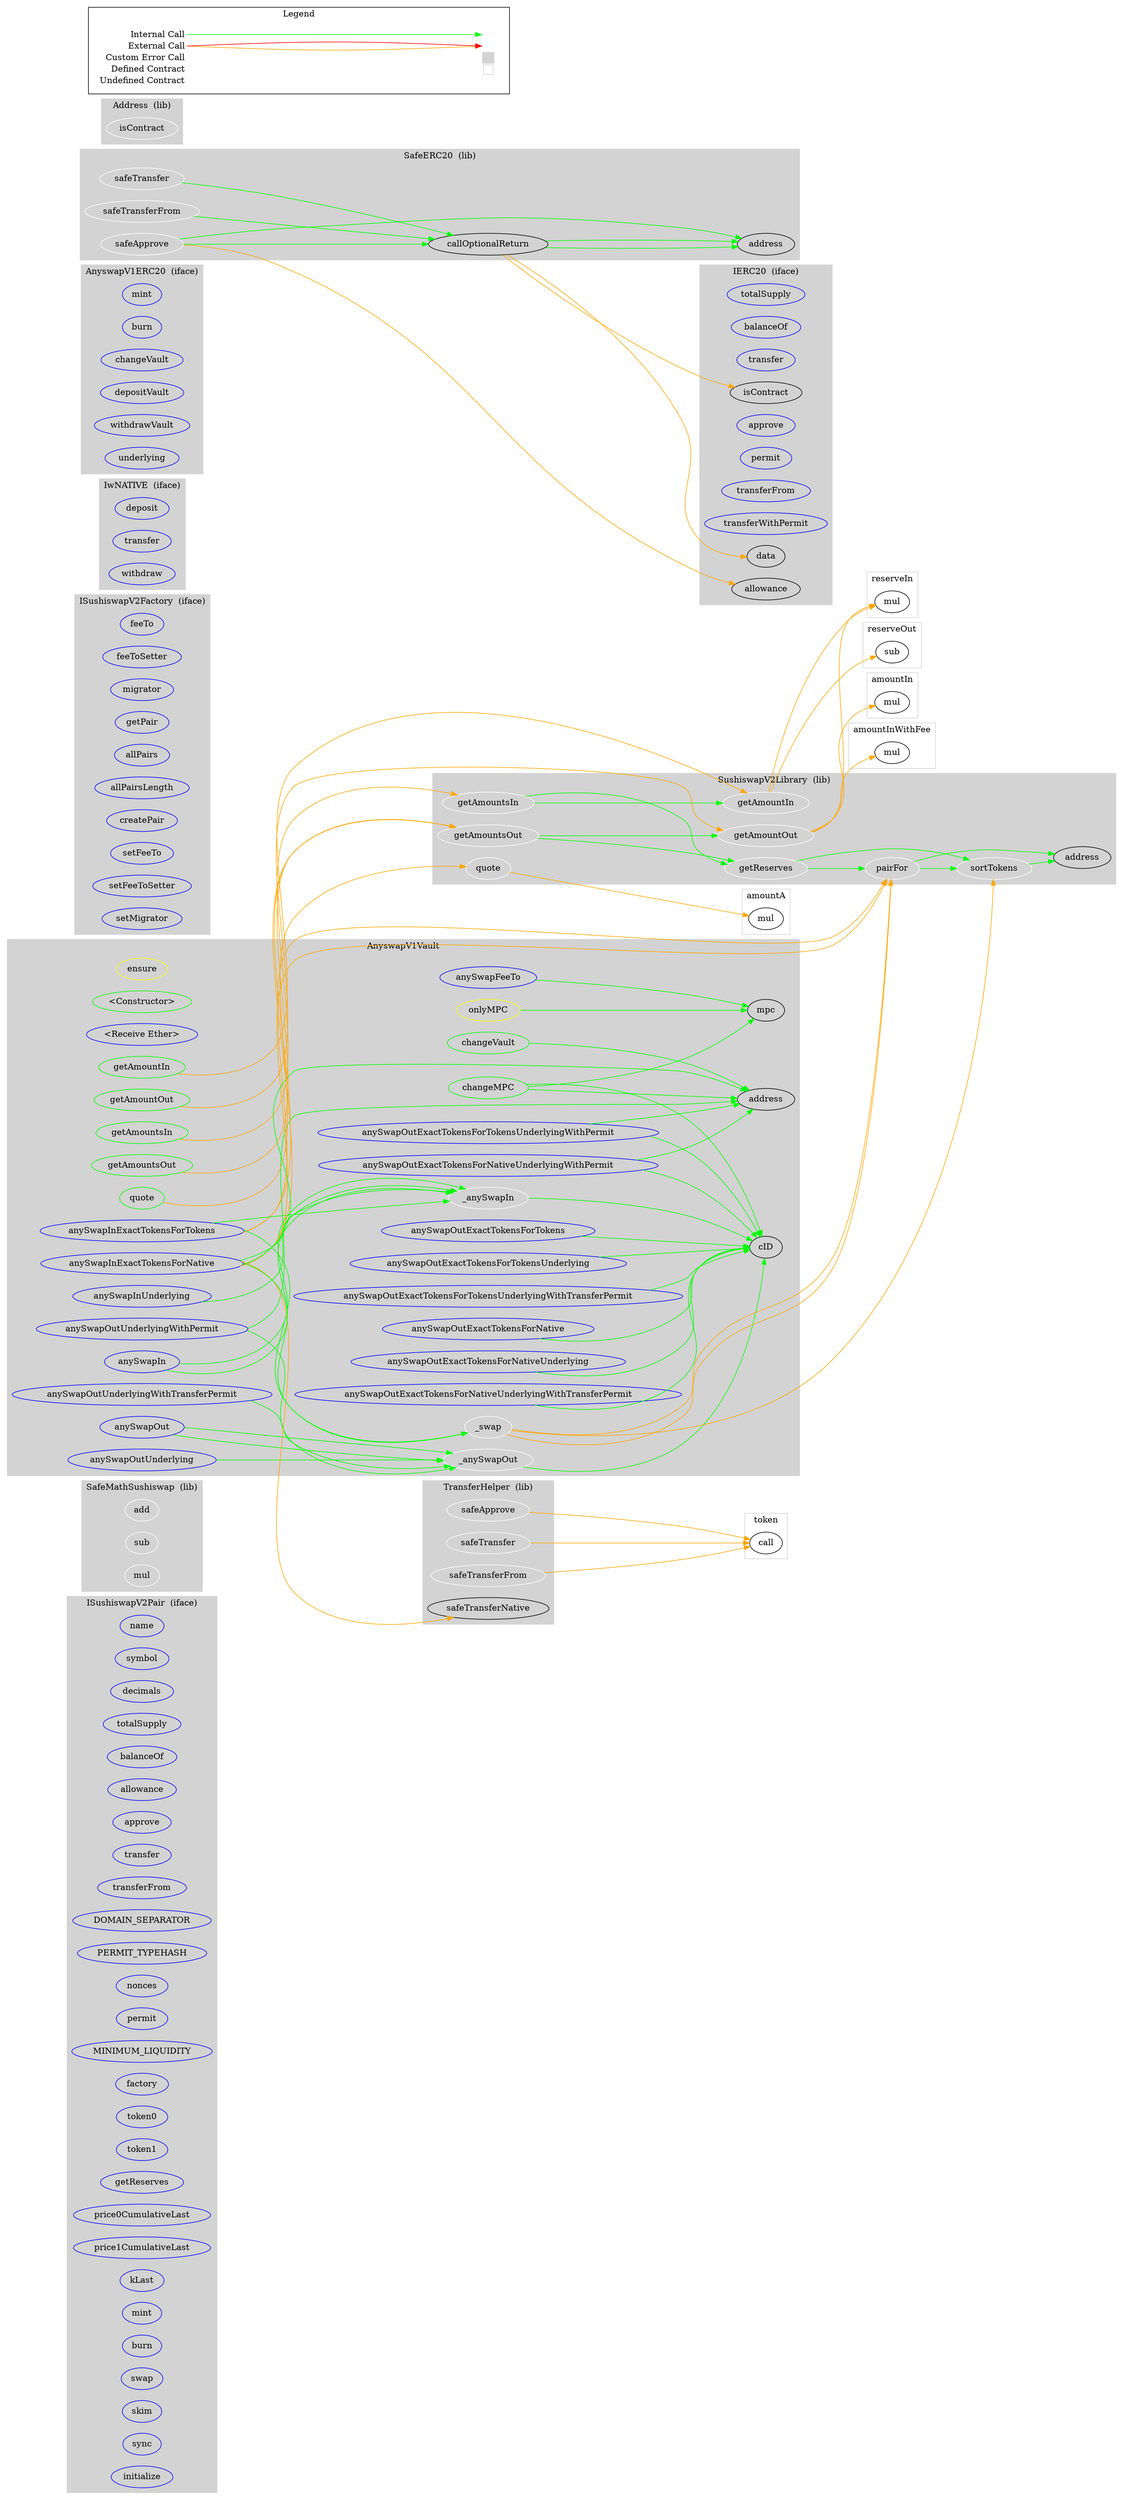 digraph G {
  graph [ ratio = "auto", page = "100", compound =true ];
subgraph "clusterISushiswapV2Pair" {
  graph [ label = "ISushiswapV2Pair  (iface)", color = "lightgray", style = "filled", bgcolor = "lightgray" ];
  "ISushiswapV2Pair.name" [ label = "name", color = "blue" ];
  "ISushiswapV2Pair.symbol" [ label = "symbol", color = "blue" ];
  "ISushiswapV2Pair.decimals" [ label = "decimals", color = "blue" ];
  "ISushiswapV2Pair.totalSupply" [ label = "totalSupply", color = "blue" ];
  "ISushiswapV2Pair.balanceOf" [ label = "balanceOf", color = "blue" ];
  "ISushiswapV2Pair.allowance" [ label = "allowance", color = "blue" ];
  "ISushiswapV2Pair.approve" [ label = "approve", color = "blue" ];
  "ISushiswapV2Pair.transfer" [ label = "transfer", color = "blue" ];
  "ISushiswapV2Pair.transferFrom" [ label = "transferFrom", color = "blue" ];
  "ISushiswapV2Pair.DOMAIN_SEPARATOR" [ label = "DOMAIN_SEPARATOR", color = "blue" ];
  "ISushiswapV2Pair.PERMIT_TYPEHASH" [ label = "PERMIT_TYPEHASH", color = "blue" ];
  "ISushiswapV2Pair.nonces" [ label = "nonces", color = "blue" ];
  "ISushiswapV2Pair.permit" [ label = "permit", color = "blue" ];
  "ISushiswapV2Pair.MINIMUM_LIQUIDITY" [ label = "MINIMUM_LIQUIDITY", color = "blue" ];
  "ISushiswapV2Pair.factory" [ label = "factory", color = "blue" ];
  "ISushiswapV2Pair.token0" [ label = "token0", color = "blue" ];
  "ISushiswapV2Pair.token1" [ label = "token1", color = "blue" ];
  "ISushiswapV2Pair.getReserves" [ label = "getReserves", color = "blue" ];
  "ISushiswapV2Pair.price0CumulativeLast" [ label = "price0CumulativeLast", color = "blue" ];
  "ISushiswapV2Pair.price1CumulativeLast" [ label = "price1CumulativeLast", color = "blue" ];
  "ISushiswapV2Pair.kLast" [ label = "kLast", color = "blue" ];
  "ISushiswapV2Pair.mint" [ label = "mint", color = "blue" ];
  "ISushiswapV2Pair.burn" [ label = "burn", color = "blue" ];
  "ISushiswapV2Pair.swap" [ label = "swap", color = "blue" ];
  "ISushiswapV2Pair.skim" [ label = "skim", color = "blue" ];
  "ISushiswapV2Pair.sync" [ label = "sync", color = "blue" ];
  "ISushiswapV2Pair.initialize" [ label = "initialize", color = "blue" ];
}

subgraph "clusterSafeMathSushiswap" {
  graph [ label = "SafeMathSushiswap  (lib)", color = "lightgray", style = "filled", bgcolor = "lightgray" ];
  "SafeMathSushiswap.add" [ label = "add", color = "white" ];
  "SafeMathSushiswap.sub" [ label = "sub", color = "white" ];
  "SafeMathSushiswap.mul" [ label = "mul", color = "white" ];
}

subgraph "clusterSushiswapV2Library" {
  graph [ label = "SushiswapV2Library  (lib)", color = "lightgray", style = "filled", bgcolor = "lightgray" ];
  "SushiswapV2Library.sortTokens" [ label = "sortTokens", color = "white" ];
  "SushiswapV2Library.pairFor" [ label = "pairFor", color = "white" ];
  "SushiswapV2Library.getReserves" [ label = "getReserves", color = "white" ];
  "SushiswapV2Library.quote" [ label = "quote", color = "white" ];
  "SushiswapV2Library.getAmountOut" [ label = "getAmountOut", color = "white" ];
  "SushiswapV2Library.getAmountIn" [ label = "getAmountIn", color = "white" ];
  "SushiswapV2Library.getAmountsOut" [ label = "getAmountsOut", color = "white" ];
  "SushiswapV2Library.getAmountsIn" [ label = "getAmountsIn", color = "white" ];
  "SushiswapV2Library.address" [ label = "address" ];
}

subgraph "clusterTransferHelper" {
  graph [ label = "TransferHelper  (lib)", color = "lightgray", style = "filled", bgcolor = "lightgray" ];
  "TransferHelper.safeApprove" [ label = "safeApprove", color = "white" ];
  "TransferHelper.safeTransfer" [ label = "safeTransfer", color = "white" ];
  "TransferHelper.safeTransferFrom" [ label = "safeTransferFrom", color = "white" ];
  "TransferHelper.safeTransferNative" [ label = "safeTransferNative" ];
}

subgraph "clusterISushiswapV2Factory" {
  graph [ label = "ISushiswapV2Factory  (iface)", color = "lightgray", style = "filled", bgcolor = "lightgray" ];
  "ISushiswapV2Factory.feeTo" [ label = "feeTo", color = "blue" ];
  "ISushiswapV2Factory.feeToSetter" [ label = "feeToSetter", color = "blue" ];
  "ISushiswapV2Factory.migrator" [ label = "migrator", color = "blue" ];
  "ISushiswapV2Factory.getPair" [ label = "getPair", color = "blue" ];
  "ISushiswapV2Factory.allPairs" [ label = "allPairs", color = "blue" ];
  "ISushiswapV2Factory.allPairsLength" [ label = "allPairsLength", color = "blue" ];
  "ISushiswapV2Factory.createPair" [ label = "createPair", color = "blue" ];
  "ISushiswapV2Factory.setFeeTo" [ label = "setFeeTo", color = "blue" ];
  "ISushiswapV2Factory.setFeeToSetter" [ label = "setFeeToSetter", color = "blue" ];
  "ISushiswapV2Factory.setMigrator" [ label = "setMigrator", color = "blue" ];
}

subgraph "clusterIwNATIVE" {
  graph [ label = "IwNATIVE  (iface)", color = "lightgray", style = "filled", bgcolor = "lightgray" ];
  "IwNATIVE.deposit" [ label = "deposit", color = "blue" ];
  "IwNATIVE.transfer" [ label = "transfer", color = "blue" ];
  "IwNATIVE.withdraw" [ label = "withdraw", color = "blue" ];
}

subgraph "clusterAnyswapV1ERC20" {
  graph [ label = "AnyswapV1ERC20  (iface)", color = "lightgray", style = "filled", bgcolor = "lightgray" ];
  "AnyswapV1ERC20.mint" [ label = "mint", color = "blue" ];
  "AnyswapV1ERC20.burn" [ label = "burn", color = "blue" ];
  "AnyswapV1ERC20.changeVault" [ label = "changeVault", color = "blue" ];
  "AnyswapV1ERC20.depositVault" [ label = "depositVault", color = "blue" ];
  "AnyswapV1ERC20.withdrawVault" [ label = "withdrawVault", color = "blue" ];
  "AnyswapV1ERC20.underlying" [ label = "underlying", color = "blue" ];
}

subgraph "clusterIERC20" {
  graph [ label = "IERC20  (iface)", color = "lightgray", style = "filled", bgcolor = "lightgray" ];
  "IERC20.totalSupply" [ label = "totalSupply", color = "blue" ];
  "IERC20.balanceOf" [ label = "balanceOf", color = "blue" ];
  "IERC20.transfer" [ label = "transfer", color = "blue" ];
  "IERC20.allowance" [ label = "allowance" ];
  "IERC20.approve" [ label = "approve", color = "blue" ];
  "IERC20.permit" [ label = "permit", color = "blue" ];
  "IERC20.transferFrom" [ label = "transferFrom", color = "blue" ];
  "IERC20.transferWithPermit" [ label = "transferWithPermit", color = "blue" ];
  "IERC20.isContract" [ label = "isContract" ];
  "IERC20.data" [ label = "data" ];
}

subgraph "clusterAddress" {
  graph [ label = "Address  (lib)", color = "lightgray", style = "filled", bgcolor = "lightgray" ];
  "Address.isContract" [ label = "isContract", color = "white" ];
}

subgraph "clusterSafeERC20" {
  graph [ label = "SafeERC20  (lib)", color = "lightgray", style = "filled", bgcolor = "lightgray" ];
  "SafeERC20.safeTransfer" [ label = "safeTransfer", color = "white" ];
  "SafeERC20.safeTransferFrom" [ label = "safeTransferFrom", color = "white" ];
  "SafeERC20.safeApprove" [ label = "safeApprove", color = "white" ];
  "SafeERC20.callOptionalReturn" [ label = "callOptionalReturn" ];
  "SafeERC20.address" [ label = "address" ];
}

subgraph "clusterAnyswapV1Vault" {
  graph [ label = "AnyswapV1Vault", color = "lightgray", style = "filled", bgcolor = "lightgray" ];
  "AnyswapV1Vault.ensure" [ label = "ensure", color = "yellow" ];
  "AnyswapV1Vault.<Constructor>" [ label = "<Constructor>", color = "green" ];
  "AnyswapV1Vault.<Receive Ether>" [ label = "<Receive Ether>", color = "blue" ];
  "AnyswapV1Vault.onlyMPC" [ label = "onlyMPC", color = "yellow" ];
  "AnyswapV1Vault.mpc" [ label = "mpc" ];
  "AnyswapV1Vault.cID" [ label = "cID" ];
  "AnyswapV1Vault.changeMPC" [ label = "changeMPC", color = "green" ];
  "AnyswapV1Vault.changeVault" [ label = "changeVault", color = "green" ];
  "AnyswapV1Vault._anySwapOut" [ label = "_anySwapOut", color = "white" ];
  "AnyswapV1Vault.anySwapOut" [ label = "anySwapOut", color = "blue" ];
  "AnyswapV1Vault.anySwapOutUnderlying" [ label = "anySwapOutUnderlying", color = "blue" ];
  "AnyswapV1Vault.anySwapOutUnderlyingWithPermit" [ label = "anySwapOutUnderlyingWithPermit", color = "blue" ];
  "AnyswapV1Vault.anySwapOutUnderlyingWithTransferPermit" [ label = "anySwapOutUnderlyingWithTransferPermit", color = "blue" ];
  "AnyswapV1Vault._anySwapIn" [ label = "_anySwapIn", color = "white" ];
  "AnyswapV1Vault.anySwapIn" [ label = "anySwapIn", color = "blue" ];
  "AnyswapV1Vault.anySwapInUnderlying" [ label = "anySwapInUnderlying", color = "blue" ];
  "AnyswapV1Vault.anySwapFeeTo" [ label = "anySwapFeeTo", color = "blue" ];
  "AnyswapV1Vault._swap" [ label = "_swap", color = "white" ];
  "AnyswapV1Vault.anySwapOutExactTokensForTokens" [ label = "anySwapOutExactTokensForTokens", color = "blue" ];
  "AnyswapV1Vault.anySwapOutExactTokensForTokensUnderlying" [ label = "anySwapOutExactTokensForTokensUnderlying", color = "blue" ];
  "AnyswapV1Vault.anySwapOutExactTokensForTokensUnderlyingWithPermit" [ label = "anySwapOutExactTokensForTokensUnderlyingWithPermit", color = "blue" ];
  "AnyswapV1Vault.anySwapOutExactTokensForTokensUnderlyingWithTransferPermit" [ label = "anySwapOutExactTokensForTokensUnderlyingWithTransferPermit", color = "blue" ];
  "AnyswapV1Vault.anySwapInExactTokensForTokens" [ label = "anySwapInExactTokensForTokens", color = "blue" ];
  "AnyswapV1Vault.anySwapOutExactTokensForNative" [ label = "anySwapOutExactTokensForNative", color = "blue" ];
  "AnyswapV1Vault.anySwapOutExactTokensForNativeUnderlying" [ label = "anySwapOutExactTokensForNativeUnderlying", color = "blue" ];
  "AnyswapV1Vault.anySwapOutExactTokensForNativeUnderlyingWithPermit" [ label = "anySwapOutExactTokensForNativeUnderlyingWithPermit", color = "blue" ];
  "AnyswapV1Vault.anySwapOutExactTokensForNativeUnderlyingWithTransferPermit" [ label = "anySwapOutExactTokensForNativeUnderlyingWithTransferPermit", color = "blue" ];
  "AnyswapV1Vault.anySwapInExactTokensForNative" [ label = "anySwapInExactTokensForNative", color = "blue" ];
  "AnyswapV1Vault.quote" [ label = "quote", color = "green" ];
  "AnyswapV1Vault.getAmountOut" [ label = "getAmountOut", color = "green" ];
  "AnyswapV1Vault.getAmountIn" [ label = "getAmountIn", color = "green" ];
  "AnyswapV1Vault.getAmountsOut" [ label = "getAmountsOut", color = "green" ];
  "AnyswapV1Vault.getAmountsIn" [ label = "getAmountsIn", color = "green" ];
  "AnyswapV1Vault.address" [ label = "address" ];
}

subgraph "clusteramountA" {
  graph [ label = "amountA", color = "lightgray" ];
  "amountA.mul" [ label = "mul" ];
}

subgraph "clusteramountIn" {
  graph [ label = "amountIn", color = "lightgray" ];
  "amountIn.mul" [ label = "mul" ];
}

subgraph "clusteramountInWithFee" {
  graph [ label = "amountInWithFee", color = "lightgray" ];
  "amountInWithFee.mul" [ label = "mul" ];
}

subgraph "clusterreserveIn" {
  graph [ label = "reserveIn", color = "lightgray" ];
  "reserveIn.mul" [ label = "mul" ];
}

subgraph "clusterreserveOut" {
  graph [ label = "reserveOut", color = "lightgray" ];
  "reserveOut.sub" [ label = "sub" ];
}

subgraph "clustertoken" {
  graph [ label = "token", color = "lightgray" ];
  "token.call" [ label = "call" ];
}

  "SushiswapV2Library.sortTokens";
  "SushiswapV2Library.address";
  "SushiswapV2Library.pairFor";
  "SushiswapV2Library.getReserves";
  "SushiswapV2Library.quote";
  "amountA.mul";
  "SushiswapV2Library.getAmountOut";
  "amountIn.mul";
  "amountInWithFee.mul";
  "reserveIn.mul";
  "SushiswapV2Library.getAmountIn";
  "reserveOut.sub";
  "SushiswapV2Library.getAmountsOut";
  "SushiswapV2Library.getAmountsIn";
  "TransferHelper.safeApprove";
  "token.call";
  "TransferHelper.safeTransfer";
  "TransferHelper.safeTransferFrom";
  "SafeERC20.safeTransfer";
  "SafeERC20.callOptionalReturn";
  "SafeERC20.safeTransferFrom";
  "SafeERC20.safeApprove";
  "IERC20.allowance";
  "SafeERC20.address";
  "IERC20.isContract";
  "IERC20.data";
  "AnyswapV1Vault.onlyMPC";
  "AnyswapV1Vault.mpc";
  "AnyswapV1Vault.changeMPC";
  "AnyswapV1Vault.address";
  "AnyswapV1Vault.cID";
  "AnyswapV1Vault.changeVault";
  "AnyswapV1Vault._anySwapOut";
  "AnyswapV1Vault.anySwapOut";
  "AnyswapV1Vault.anySwapOutUnderlying";
  "AnyswapV1Vault.anySwapOutUnderlyingWithPermit";
  "AnyswapV1Vault.anySwapOutUnderlyingWithTransferPermit";
  "AnyswapV1Vault._anySwapIn";
  "AnyswapV1Vault.anySwapIn";
  "AnyswapV1Vault.anySwapInUnderlying";
  "AnyswapV1Vault.anySwapFeeTo";
  "AnyswapV1Vault._swap";
  "AnyswapV1Vault.anySwapOutExactTokensForTokens";
  "AnyswapV1Vault.anySwapOutExactTokensForTokensUnderlying";
  "AnyswapV1Vault.anySwapOutExactTokensForTokensUnderlyingWithPermit";
  "AnyswapV1Vault.anySwapOutExactTokensForTokensUnderlyingWithTransferPermit";
  "AnyswapV1Vault.anySwapInExactTokensForTokens";
  "AnyswapV1Vault.anySwapOutExactTokensForNative";
  "AnyswapV1Vault.anySwapOutExactTokensForNativeUnderlying";
  "AnyswapV1Vault.anySwapOutExactTokensForNativeUnderlyingWithPermit";
  "AnyswapV1Vault.anySwapOutExactTokensForNativeUnderlyingWithTransferPermit";
  "AnyswapV1Vault.anySwapInExactTokensForNative";
  "TransferHelper.safeTransferNative";
  "AnyswapV1Vault.quote";
  "AnyswapV1Vault.getAmountOut";
  "AnyswapV1Vault.getAmountIn";
  "AnyswapV1Vault.getAmountsOut";
  "AnyswapV1Vault.getAmountsIn";
  "SushiswapV2Library.sortTokens" -> "SushiswapV2Library.address" [ color = "green" ];
  "SushiswapV2Library.pairFor" -> "SushiswapV2Library.sortTokens" [ color = "green" ];
  "SushiswapV2Library.pairFor" -> "SushiswapV2Library.address" [ color = "green" ];
  "SushiswapV2Library.getReserves" -> "SushiswapV2Library.sortTokens" [ color = "green" ];
  "SushiswapV2Library.getReserves" -> "SushiswapV2Library.pairFor" [ color = "green" ];
  "SushiswapV2Library.quote" -> "amountA.mul" [ color = "orange" ];
  "SushiswapV2Library.getAmountOut" -> "amountIn.mul" [ color = "orange" ];
  "SushiswapV2Library.getAmountOut" -> "amountInWithFee.mul" [ color = "orange" ];
  "SushiswapV2Library.getAmountOut" -> "reserveIn.mul" [ color = "orange" ];
  "SushiswapV2Library.getAmountIn" -> "reserveIn.mul" [ color = "orange" ];
  "SushiswapV2Library.getAmountIn" -> "reserveOut.sub" [ color = "orange" ];
  "SushiswapV2Library.getAmountsOut" -> "SushiswapV2Library.getReserves" [ color = "green" ];
  "SushiswapV2Library.getAmountsOut" -> "SushiswapV2Library.getAmountOut" [ color = "green" ];
  "SushiswapV2Library.getAmountsIn" -> "SushiswapV2Library.getReserves" [ color = "green" ];
  "SushiswapV2Library.getAmountsIn" -> "SushiswapV2Library.getAmountIn" [ color = "green" ];
  "TransferHelper.safeApprove" -> "token.call" [ color = "orange" ];
  "TransferHelper.safeTransfer" -> "token.call" [ color = "orange" ];
  "TransferHelper.safeTransferFrom" -> "token.call" [ color = "orange" ];
  "SafeERC20.safeTransfer" -> "SafeERC20.callOptionalReturn" [ color = "green" ];
  "SafeERC20.safeTransferFrom" -> "SafeERC20.callOptionalReturn" [ color = "green" ];
  "SafeERC20.safeApprove" -> "IERC20.allowance" [ color = "orange" ];
  "SafeERC20.safeApprove" -> "SafeERC20.address" [ color = "green" ];
  "SafeERC20.safeApprove" -> "SafeERC20.callOptionalReturn" [ color = "green" ];
  "SafeERC20.callOptionalReturn" -> "IERC20.isContract" [ color = "orange" ];
  "SafeERC20.callOptionalReturn" -> "SafeERC20.address" [ color = "green" ];
  "SafeERC20.callOptionalReturn" -> "IERC20.data" [ color = "orange" ];
  "SafeERC20.callOptionalReturn" -> "SafeERC20.address" [ color = "green" ];
  "AnyswapV1Vault.onlyMPC" -> "AnyswapV1Vault.mpc" [ color = "green" ];
  "AnyswapV1Vault.changeMPC" -> "AnyswapV1Vault.address" [ color = "green" ];
  "AnyswapV1Vault.changeMPC" -> "AnyswapV1Vault.mpc" [ color = "green" ];
  "AnyswapV1Vault.changeMPC" -> "AnyswapV1Vault.cID" [ color = "green" ];
  "AnyswapV1Vault.changeVault" -> "AnyswapV1Vault.address" [ color = "green" ];
  "AnyswapV1Vault._anySwapOut" -> "AnyswapV1Vault.cID" [ color = "green" ];
  "AnyswapV1Vault.anySwapOut" -> "AnyswapV1Vault._anySwapOut" [ color = "green" ];
  "AnyswapV1Vault.anySwapOutUnderlying" -> "AnyswapV1Vault._anySwapOut" [ color = "green" ];
  "AnyswapV1Vault.anySwapOutUnderlyingWithPermit" -> "AnyswapV1Vault.address" [ color = "green" ];
  "AnyswapV1Vault.anySwapOutUnderlyingWithPermit" -> "AnyswapV1Vault._anySwapOut" [ color = "green" ];
  "AnyswapV1Vault.anySwapOutUnderlyingWithTransferPermit" -> "AnyswapV1Vault._anySwapOut" [ color = "green" ];
  "AnyswapV1Vault.anySwapOut" -> "AnyswapV1Vault._anySwapOut" [ color = "green" ];
  "AnyswapV1Vault._anySwapIn" -> "AnyswapV1Vault.cID" [ color = "green" ];
  "AnyswapV1Vault.anySwapIn" -> "AnyswapV1Vault._anySwapIn" [ color = "green" ];
  "AnyswapV1Vault.anySwapInUnderlying" -> "AnyswapV1Vault._anySwapIn" [ color = "green" ];
  "AnyswapV1Vault.anySwapFeeTo" -> "AnyswapV1Vault.mpc" [ color = "green" ];
  "AnyswapV1Vault.anySwapIn" -> "AnyswapV1Vault._anySwapIn" [ color = "green" ];
  "AnyswapV1Vault._swap" -> "SushiswapV2Library.sortTokens" [ color = "orange" ];
  "AnyswapV1Vault._swap" -> "SushiswapV2Library.pairFor" [ color = "orange" ];
  "AnyswapV1Vault._swap" -> "SushiswapV2Library.pairFor" [ color = "orange" ];
  "AnyswapV1Vault.anySwapOutExactTokensForTokens" -> "AnyswapV1Vault.cID" [ color = "green" ];
  "AnyswapV1Vault.anySwapOutExactTokensForTokensUnderlying" -> "AnyswapV1Vault.cID" [ color = "green" ];
  "AnyswapV1Vault.anySwapOutExactTokensForTokensUnderlyingWithPermit" -> "AnyswapV1Vault.address" [ color = "green" ];
  "AnyswapV1Vault.anySwapOutExactTokensForTokensUnderlyingWithPermit" -> "AnyswapV1Vault.cID" [ color = "green" ];
  "AnyswapV1Vault.anySwapOutExactTokensForTokensUnderlyingWithTransferPermit" -> "AnyswapV1Vault.cID" [ color = "green" ];
  "AnyswapV1Vault.anySwapInExactTokensForTokens" -> "SushiswapV2Library.getAmountsOut" [ color = "orange" ];
  "AnyswapV1Vault.anySwapInExactTokensForTokens" -> "AnyswapV1Vault._anySwapIn" [ color = "green" ];
  "AnyswapV1Vault.anySwapInExactTokensForTokens" -> "SushiswapV2Library.pairFor" [ color = "orange" ];
  "AnyswapV1Vault.anySwapInExactTokensForTokens" -> "AnyswapV1Vault._swap" [ color = "green" ];
  "AnyswapV1Vault.anySwapOutExactTokensForNative" -> "AnyswapV1Vault.cID" [ color = "green" ];
  "AnyswapV1Vault.anySwapOutExactTokensForNativeUnderlying" -> "AnyswapV1Vault.cID" [ color = "green" ];
  "AnyswapV1Vault.anySwapOutExactTokensForNativeUnderlyingWithPermit" -> "AnyswapV1Vault.address" [ color = "green" ];
  "AnyswapV1Vault.anySwapOutExactTokensForNativeUnderlyingWithPermit" -> "AnyswapV1Vault.cID" [ color = "green" ];
  "AnyswapV1Vault.anySwapOutExactTokensForNativeUnderlyingWithTransferPermit" -> "AnyswapV1Vault.cID" [ color = "green" ];
  "AnyswapV1Vault.anySwapInExactTokensForNative" -> "SushiswapV2Library.getAmountsOut" [ color = "orange" ];
  "AnyswapV1Vault.anySwapInExactTokensForNative" -> "AnyswapV1Vault._anySwapIn" [ color = "green" ];
  "AnyswapV1Vault.anySwapInExactTokensForNative" -> "SushiswapV2Library.pairFor" [ color = "orange" ];
  "AnyswapV1Vault.anySwapInExactTokensForNative" -> "AnyswapV1Vault._swap" [ color = "green" ];
  "AnyswapV1Vault.anySwapInExactTokensForNative" -> "AnyswapV1Vault.address" [ color = "green" ];
  "AnyswapV1Vault.anySwapInExactTokensForNative" -> "TransferHelper.safeTransferNative" [ color = "orange" ];
  "AnyswapV1Vault.quote" -> "SushiswapV2Library.quote" [ color = "orange" ];
  "AnyswapV1Vault.getAmountOut" -> "SushiswapV2Library.getAmountOut" [ color = "orange" ];
  "AnyswapV1Vault.getAmountIn" -> "SushiswapV2Library.getAmountIn" [ color = "orange" ];
  "AnyswapV1Vault.getAmountsOut" -> "SushiswapV2Library.getAmountsOut" [ color = "orange" ];
  "AnyswapV1Vault.getAmountsIn" -> "SushiswapV2Library.getAmountsIn" [ color = "orange" ];


rankdir=LR
node [shape=plaintext]
subgraph cluster_01 { 
label = "Legend";
key [label=<<table border="0" cellpadding="2" cellspacing="0" cellborder="0">
  <tr><td align="right" port="i1">Internal Call</td></tr>
  <tr><td align="right" port="i2">External Call</td></tr>
  <tr><td align="right" port="i2">Custom Error Call</td></tr>
  <tr><td align="right" port="i3">Defined Contract</td></tr>
  <tr><td align="right" port="i4">Undefined Contract</td></tr>
  </table>>]
key2 [label=<<table border="0" cellpadding="2" cellspacing="0" cellborder="0">
  <tr><td port="i1">&nbsp;&nbsp;&nbsp;</td></tr>
  <tr><td port="i2">&nbsp;&nbsp;&nbsp;</td></tr>
  <tr><td port="i3" bgcolor="lightgray">&nbsp;&nbsp;&nbsp;</td></tr>
  <tr><td port="i4">
    <table border="1" cellborder="0" cellspacing="0" cellpadding="7" color="lightgray">
      <tr>
       <td></td>
      </tr>
     </table>
  </td></tr>
  </table>>]
key:i1:e -> key2:i1:w [color="green"]
key:i2:e -> key2:i2:w [color="orange"]
key:i2:e -> key2:i2:w [color="red"]
}
}

